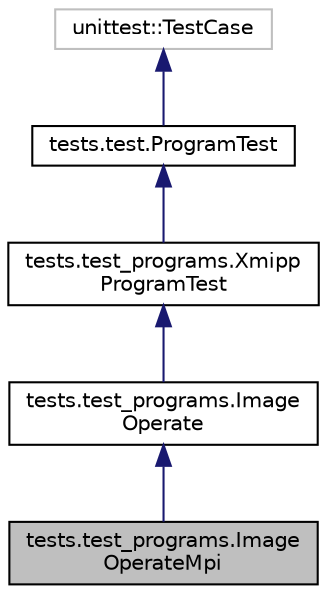 digraph "tests.test_programs.ImageOperateMpi"
{
  edge [fontname="Helvetica",fontsize="10",labelfontname="Helvetica",labelfontsize="10"];
  node [fontname="Helvetica",fontsize="10",shape=record];
  Node5 [label="tests.test_programs.Image\lOperateMpi",height=0.2,width=0.4,color="black", fillcolor="grey75", style="filled", fontcolor="black"];
  Node6 -> Node5 [dir="back",color="midnightblue",fontsize="10",style="solid",fontname="Helvetica"];
  Node6 [label="tests.test_programs.Image\lOperate",height=0.2,width=0.4,color="black", fillcolor="white", style="filled",URL="$classtests_1_1test__programs_1_1ImageOperate.html"];
  Node7 -> Node6 [dir="back",color="midnightblue",fontsize="10",style="solid",fontname="Helvetica"];
  Node7 [label="tests.test_programs.Xmipp\lProgramTest",height=0.2,width=0.4,color="black", fillcolor="white", style="filled",URL="$classtests_1_1test__programs_1_1XmippProgramTest.html"];
  Node8 -> Node7 [dir="back",color="midnightblue",fontsize="10",style="solid",fontname="Helvetica"];
  Node8 [label="tests.test.ProgramTest",height=0.2,width=0.4,color="black", fillcolor="white", style="filled",URL="$classtests_1_1test_1_1ProgramTest.html"];
  Node9 -> Node8 [dir="back",color="midnightblue",fontsize="10",style="solid",fontname="Helvetica"];
  Node9 [label="unittest::TestCase",height=0.2,width=0.4,color="grey75", fillcolor="white", style="filled"];
}
